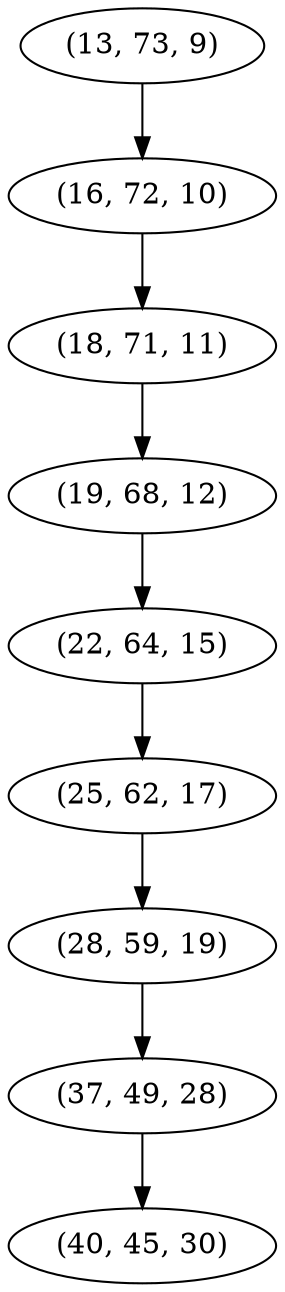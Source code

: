 digraph tree {
    "(13, 73, 9)";
    "(16, 72, 10)";
    "(18, 71, 11)";
    "(19, 68, 12)";
    "(22, 64, 15)";
    "(25, 62, 17)";
    "(28, 59, 19)";
    "(37, 49, 28)";
    "(40, 45, 30)";
    "(13, 73, 9)" -> "(16, 72, 10)";
    "(16, 72, 10)" -> "(18, 71, 11)";
    "(18, 71, 11)" -> "(19, 68, 12)";
    "(19, 68, 12)" -> "(22, 64, 15)";
    "(22, 64, 15)" -> "(25, 62, 17)";
    "(25, 62, 17)" -> "(28, 59, 19)";
    "(28, 59, 19)" -> "(37, 49, 28)";
    "(37, 49, 28)" -> "(40, 45, 30)";
}
